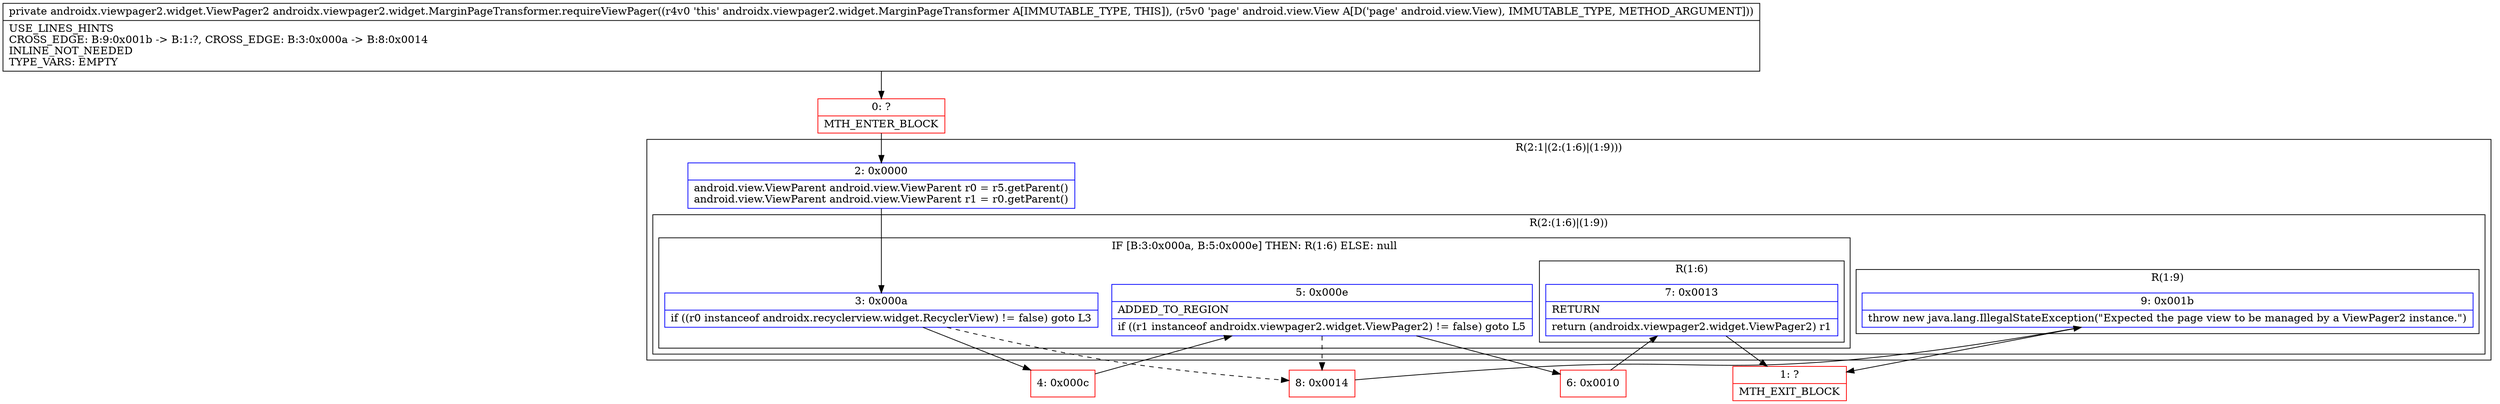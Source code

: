 digraph "CFG forandroidx.viewpager2.widget.MarginPageTransformer.requireViewPager(Landroid\/view\/View;)Landroidx\/viewpager2\/widget\/ViewPager2;" {
subgraph cluster_Region_2059012469 {
label = "R(2:1|(2:(1:6)|(1:9)))";
node [shape=record,color=blue];
Node_2 [shape=record,label="{2\:\ 0x0000|android.view.ViewParent android.view.ViewParent r0 = r5.getParent()\landroid.view.ViewParent android.view.ViewParent r1 = r0.getParent()\l}"];
subgraph cluster_Region_1963273520 {
label = "R(2:(1:6)|(1:9))";
node [shape=record,color=blue];
subgraph cluster_IfRegion_1565357715 {
label = "IF [B:3:0x000a, B:5:0x000e] THEN: R(1:6) ELSE: null";
node [shape=record,color=blue];
Node_3 [shape=record,label="{3\:\ 0x000a|if ((r0 instanceof androidx.recyclerview.widget.RecyclerView) != false) goto L3\l}"];
Node_5 [shape=record,label="{5\:\ 0x000e|ADDED_TO_REGION\l|if ((r1 instanceof androidx.viewpager2.widget.ViewPager2) != false) goto L5\l}"];
subgraph cluster_Region_1499915800 {
label = "R(1:6)";
node [shape=record,color=blue];
Node_7 [shape=record,label="{7\:\ 0x0013|RETURN\l|return (androidx.viewpager2.widget.ViewPager2) r1\l}"];
}
}
subgraph cluster_Region_1884607904 {
label = "R(1:9)";
node [shape=record,color=blue];
Node_9 [shape=record,label="{9\:\ 0x001b|throw new java.lang.IllegalStateException(\"Expected the page view to be managed by a ViewPager2 instance.\")\l}"];
}
}
}
Node_0 [shape=record,color=red,label="{0\:\ ?|MTH_ENTER_BLOCK\l}"];
Node_4 [shape=record,color=red,label="{4\:\ 0x000c}"];
Node_6 [shape=record,color=red,label="{6\:\ 0x0010}"];
Node_1 [shape=record,color=red,label="{1\:\ ?|MTH_EXIT_BLOCK\l}"];
Node_8 [shape=record,color=red,label="{8\:\ 0x0014}"];
MethodNode[shape=record,label="{private androidx.viewpager2.widget.ViewPager2 androidx.viewpager2.widget.MarginPageTransformer.requireViewPager((r4v0 'this' androidx.viewpager2.widget.MarginPageTransformer A[IMMUTABLE_TYPE, THIS]), (r5v0 'page' android.view.View A[D('page' android.view.View), IMMUTABLE_TYPE, METHOD_ARGUMENT]))  | USE_LINES_HINTS\lCROSS_EDGE: B:9:0x001b \-\> B:1:?, CROSS_EDGE: B:3:0x000a \-\> B:8:0x0014\lINLINE_NOT_NEEDED\lTYPE_VARS: EMPTY\l}"];
MethodNode -> Node_0;Node_2 -> Node_3;
Node_3 -> Node_4;
Node_3 -> Node_8[style=dashed];
Node_5 -> Node_6;
Node_5 -> Node_8[style=dashed];
Node_7 -> Node_1;
Node_9 -> Node_1;
Node_0 -> Node_2;
Node_4 -> Node_5;
Node_6 -> Node_7;
Node_8 -> Node_9;
}

